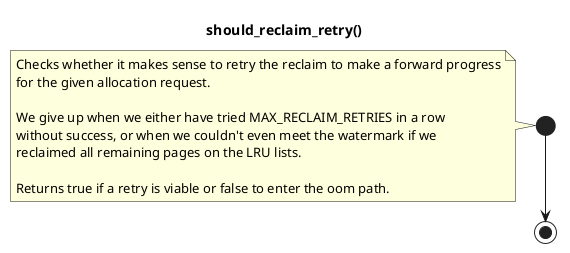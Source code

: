 @startuml
title should_reclaim_retry()

start
note left
Checks whether it makes sense to retry the reclaim to make a forward progress
for the given allocation request.

We give up when we either have tried MAX_RECLAIM_RETRIES in a row
without success, or when we couldn't even meet the watermark if we
reclaimed all remaining pages on the LRU lists.

Returns true if a retry is viable or false to enter the oom path.
end note

stop

@enduml